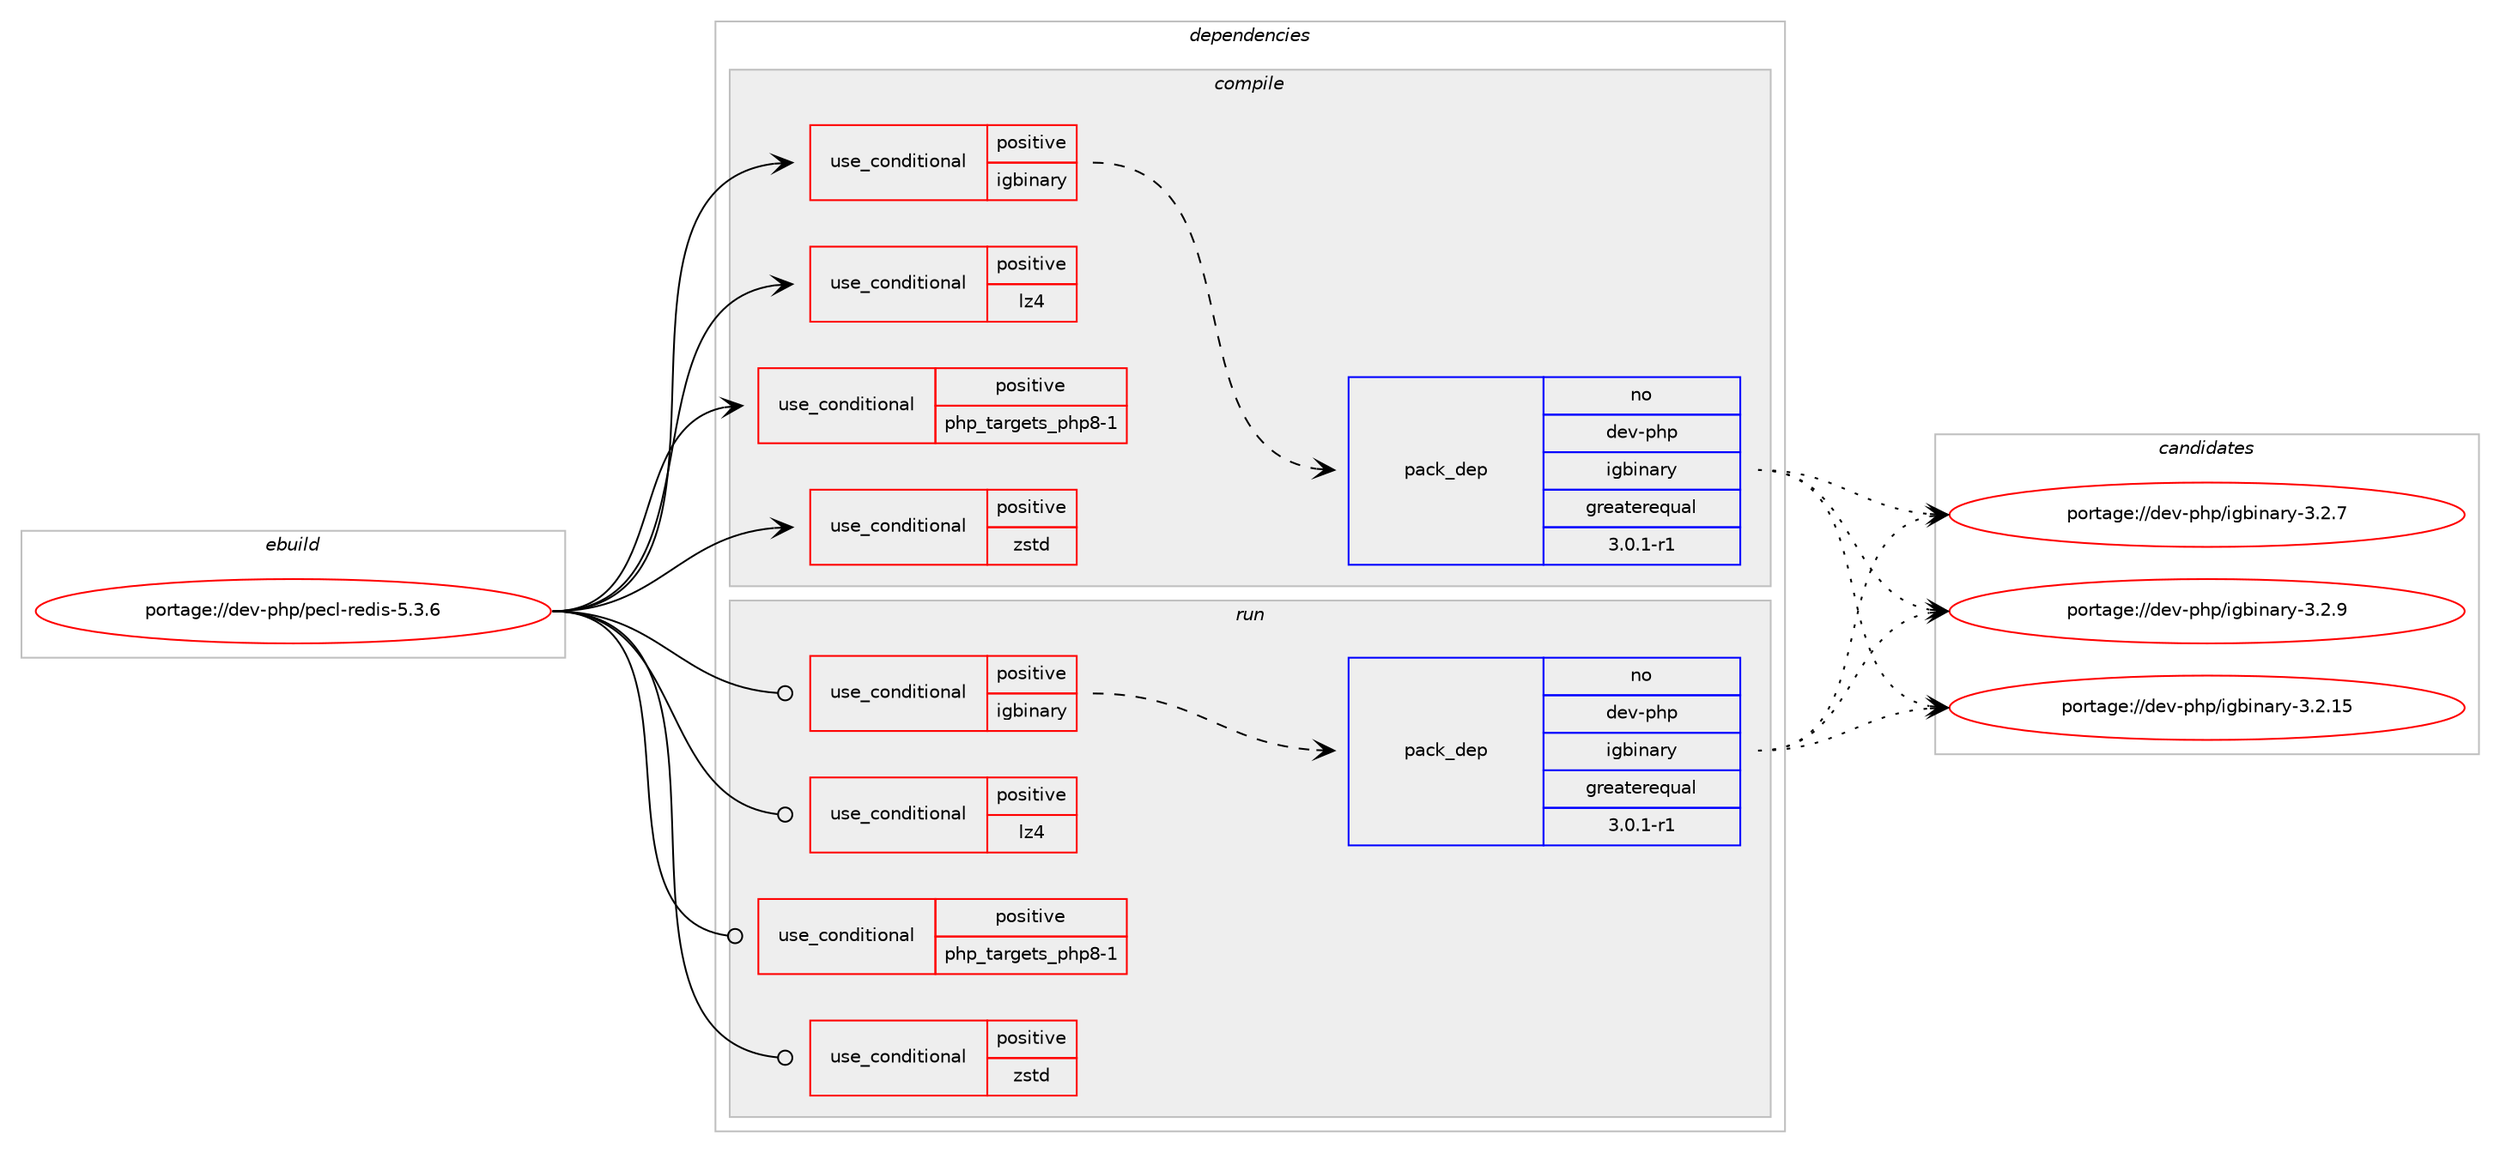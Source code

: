 digraph prolog {

# *************
# Graph options
# *************

newrank=true;
concentrate=true;
compound=true;
graph [rankdir=LR,fontname=Helvetica,fontsize=10,ranksep=1.5];#, ranksep=2.5, nodesep=0.2];
edge  [arrowhead=vee];
node  [fontname=Helvetica,fontsize=10];

# **********
# The ebuild
# **********

subgraph cluster_leftcol {
color=gray;
rank=same;
label=<<i>ebuild</i>>;
id [label="portage://dev-php/pecl-redis-5.3.6", color=red, width=4, href="../dev-php/pecl-redis-5.3.6.svg"];
}

# ****************
# The dependencies
# ****************

subgraph cluster_midcol {
color=gray;
label=<<i>dependencies</i>>;
subgraph cluster_compile {
fillcolor="#eeeeee";
style=filled;
label=<<i>compile</i>>;
subgraph cond29428 {
dependency70381 [label=<<TABLE BORDER="0" CELLBORDER="1" CELLSPACING="0" CELLPADDING="4"><TR><TD ROWSPAN="3" CELLPADDING="10">use_conditional</TD></TR><TR><TD>positive</TD></TR><TR><TD>igbinary</TD></TR></TABLE>>, shape=none, color=red];
subgraph pack39747 {
dependency70382 [label=<<TABLE BORDER="0" CELLBORDER="1" CELLSPACING="0" CELLPADDING="4" WIDTH="220"><TR><TD ROWSPAN="6" CELLPADDING="30">pack_dep</TD></TR><TR><TD WIDTH="110">no</TD></TR><TR><TD>dev-php</TD></TR><TR><TD>igbinary</TD></TR><TR><TD>greaterequal</TD></TR><TR><TD>3.0.1-r1</TD></TR></TABLE>>, shape=none, color=blue];
}
dependency70381:e -> dependency70382:w [weight=20,style="dashed",arrowhead="vee"];
}
id:e -> dependency70381:w [weight=20,style="solid",arrowhead="vee"];
subgraph cond29429 {
dependency70383 [label=<<TABLE BORDER="0" CELLBORDER="1" CELLSPACING="0" CELLPADDING="4"><TR><TD ROWSPAN="3" CELLPADDING="10">use_conditional</TD></TR><TR><TD>positive</TD></TR><TR><TD>lz4</TD></TR></TABLE>>, shape=none, color=red];
# *** BEGIN UNKNOWN DEPENDENCY TYPE (TODO) ***
# dependency70383 -> package_dependency(portage://dev-php/pecl-redis-5.3.6,install,no,app-arch,lz4,none,[,,],any_same_slot,[])
# *** END UNKNOWN DEPENDENCY TYPE (TODO) ***

}
id:e -> dependency70383:w [weight=20,style="solid",arrowhead="vee"];
subgraph cond29430 {
dependency70384 [label=<<TABLE BORDER="0" CELLBORDER="1" CELLSPACING="0" CELLPADDING="4"><TR><TD ROWSPAN="3" CELLPADDING="10">use_conditional</TD></TR><TR><TD>positive</TD></TR><TR><TD>php_targets_php8-1</TD></TR></TABLE>>, shape=none, color=red];
# *** BEGIN UNKNOWN DEPENDENCY TYPE (TODO) ***
# dependency70384 -> package_dependency(portage://dev-php/pecl-redis-5.3.6,install,no,dev-lang,php,none,[,,],[slot(8.1)],[use(optenable(json),positive),use(optenable(session),negative)])
# *** END UNKNOWN DEPENDENCY TYPE (TODO) ***

}
id:e -> dependency70384:w [weight=20,style="solid",arrowhead="vee"];
subgraph cond29431 {
dependency70385 [label=<<TABLE BORDER="0" CELLBORDER="1" CELLSPACING="0" CELLPADDING="4"><TR><TD ROWSPAN="3" CELLPADDING="10">use_conditional</TD></TR><TR><TD>positive</TD></TR><TR><TD>zstd</TD></TR></TABLE>>, shape=none, color=red];
# *** BEGIN UNKNOWN DEPENDENCY TYPE (TODO) ***
# dependency70385 -> package_dependency(portage://dev-php/pecl-redis-5.3.6,install,no,app-arch,zstd,none,[,,],any_same_slot,[])
# *** END UNKNOWN DEPENDENCY TYPE (TODO) ***

}
id:e -> dependency70385:w [weight=20,style="solid",arrowhead="vee"];
}
subgraph cluster_compileandrun {
fillcolor="#eeeeee";
style=filled;
label=<<i>compile and run</i>>;
}
subgraph cluster_run {
fillcolor="#eeeeee";
style=filled;
label=<<i>run</i>>;
subgraph cond29432 {
dependency70386 [label=<<TABLE BORDER="0" CELLBORDER="1" CELLSPACING="0" CELLPADDING="4"><TR><TD ROWSPAN="3" CELLPADDING="10">use_conditional</TD></TR><TR><TD>positive</TD></TR><TR><TD>igbinary</TD></TR></TABLE>>, shape=none, color=red];
subgraph pack39748 {
dependency70387 [label=<<TABLE BORDER="0" CELLBORDER="1" CELLSPACING="0" CELLPADDING="4" WIDTH="220"><TR><TD ROWSPAN="6" CELLPADDING="30">pack_dep</TD></TR><TR><TD WIDTH="110">no</TD></TR><TR><TD>dev-php</TD></TR><TR><TD>igbinary</TD></TR><TR><TD>greaterequal</TD></TR><TR><TD>3.0.1-r1</TD></TR></TABLE>>, shape=none, color=blue];
}
dependency70386:e -> dependency70387:w [weight=20,style="dashed",arrowhead="vee"];
}
id:e -> dependency70386:w [weight=20,style="solid",arrowhead="odot"];
subgraph cond29433 {
dependency70388 [label=<<TABLE BORDER="0" CELLBORDER="1" CELLSPACING="0" CELLPADDING="4"><TR><TD ROWSPAN="3" CELLPADDING="10">use_conditional</TD></TR><TR><TD>positive</TD></TR><TR><TD>lz4</TD></TR></TABLE>>, shape=none, color=red];
# *** BEGIN UNKNOWN DEPENDENCY TYPE (TODO) ***
# dependency70388 -> package_dependency(portage://dev-php/pecl-redis-5.3.6,run,no,app-arch,lz4,none,[,,],any_same_slot,[])
# *** END UNKNOWN DEPENDENCY TYPE (TODO) ***

}
id:e -> dependency70388:w [weight=20,style="solid",arrowhead="odot"];
subgraph cond29434 {
dependency70389 [label=<<TABLE BORDER="0" CELLBORDER="1" CELLSPACING="0" CELLPADDING="4"><TR><TD ROWSPAN="3" CELLPADDING="10">use_conditional</TD></TR><TR><TD>positive</TD></TR><TR><TD>php_targets_php8-1</TD></TR></TABLE>>, shape=none, color=red];
# *** BEGIN UNKNOWN DEPENDENCY TYPE (TODO) ***
# dependency70389 -> package_dependency(portage://dev-php/pecl-redis-5.3.6,run,no,dev-lang,php,none,[,,],[slot(8.1)],[use(optenable(json),positive),use(optenable(session),negative)])
# *** END UNKNOWN DEPENDENCY TYPE (TODO) ***

}
id:e -> dependency70389:w [weight=20,style="solid",arrowhead="odot"];
subgraph cond29435 {
dependency70390 [label=<<TABLE BORDER="0" CELLBORDER="1" CELLSPACING="0" CELLPADDING="4"><TR><TD ROWSPAN="3" CELLPADDING="10">use_conditional</TD></TR><TR><TD>positive</TD></TR><TR><TD>zstd</TD></TR></TABLE>>, shape=none, color=red];
# *** BEGIN UNKNOWN DEPENDENCY TYPE (TODO) ***
# dependency70390 -> package_dependency(portage://dev-php/pecl-redis-5.3.6,run,no,app-arch,zstd,none,[,,],any_same_slot,[])
# *** END UNKNOWN DEPENDENCY TYPE (TODO) ***

}
id:e -> dependency70390:w [weight=20,style="solid",arrowhead="odot"];
# *** BEGIN UNKNOWN DEPENDENCY TYPE (TODO) ***
# id -> package_dependency(portage://dev-php/pecl-redis-5.3.6,run,weak,dev-php,pecl-redis,none,[,,],[slot(7)],[])
# *** END UNKNOWN DEPENDENCY TYPE (TODO) ***

}
}

# **************
# The candidates
# **************

subgraph cluster_choices {
rank=same;
color=gray;
label=<<i>candidates</i>>;

subgraph choice39747 {
color=black;
nodesep=1;
choice1001011184511210411247105103981051109711412145514650464953 [label="portage://dev-php/igbinary-3.2.15", color=red, width=4,href="../dev-php/igbinary-3.2.15.svg"];
choice10010111845112104112471051039810511097114121455146504655 [label="portage://dev-php/igbinary-3.2.7", color=red, width=4,href="../dev-php/igbinary-3.2.7.svg"];
choice10010111845112104112471051039810511097114121455146504657 [label="portage://dev-php/igbinary-3.2.9", color=red, width=4,href="../dev-php/igbinary-3.2.9.svg"];
dependency70382:e -> choice1001011184511210411247105103981051109711412145514650464953:w [style=dotted,weight="100"];
dependency70382:e -> choice10010111845112104112471051039810511097114121455146504655:w [style=dotted,weight="100"];
dependency70382:e -> choice10010111845112104112471051039810511097114121455146504657:w [style=dotted,weight="100"];
}
subgraph choice39748 {
color=black;
nodesep=1;
choice1001011184511210411247105103981051109711412145514650464953 [label="portage://dev-php/igbinary-3.2.15", color=red, width=4,href="../dev-php/igbinary-3.2.15.svg"];
choice10010111845112104112471051039810511097114121455146504655 [label="portage://dev-php/igbinary-3.2.7", color=red, width=4,href="../dev-php/igbinary-3.2.7.svg"];
choice10010111845112104112471051039810511097114121455146504657 [label="portage://dev-php/igbinary-3.2.9", color=red, width=4,href="../dev-php/igbinary-3.2.9.svg"];
dependency70387:e -> choice1001011184511210411247105103981051109711412145514650464953:w [style=dotted,weight="100"];
dependency70387:e -> choice10010111845112104112471051039810511097114121455146504655:w [style=dotted,weight="100"];
dependency70387:e -> choice10010111845112104112471051039810511097114121455146504657:w [style=dotted,weight="100"];
}
}

}
